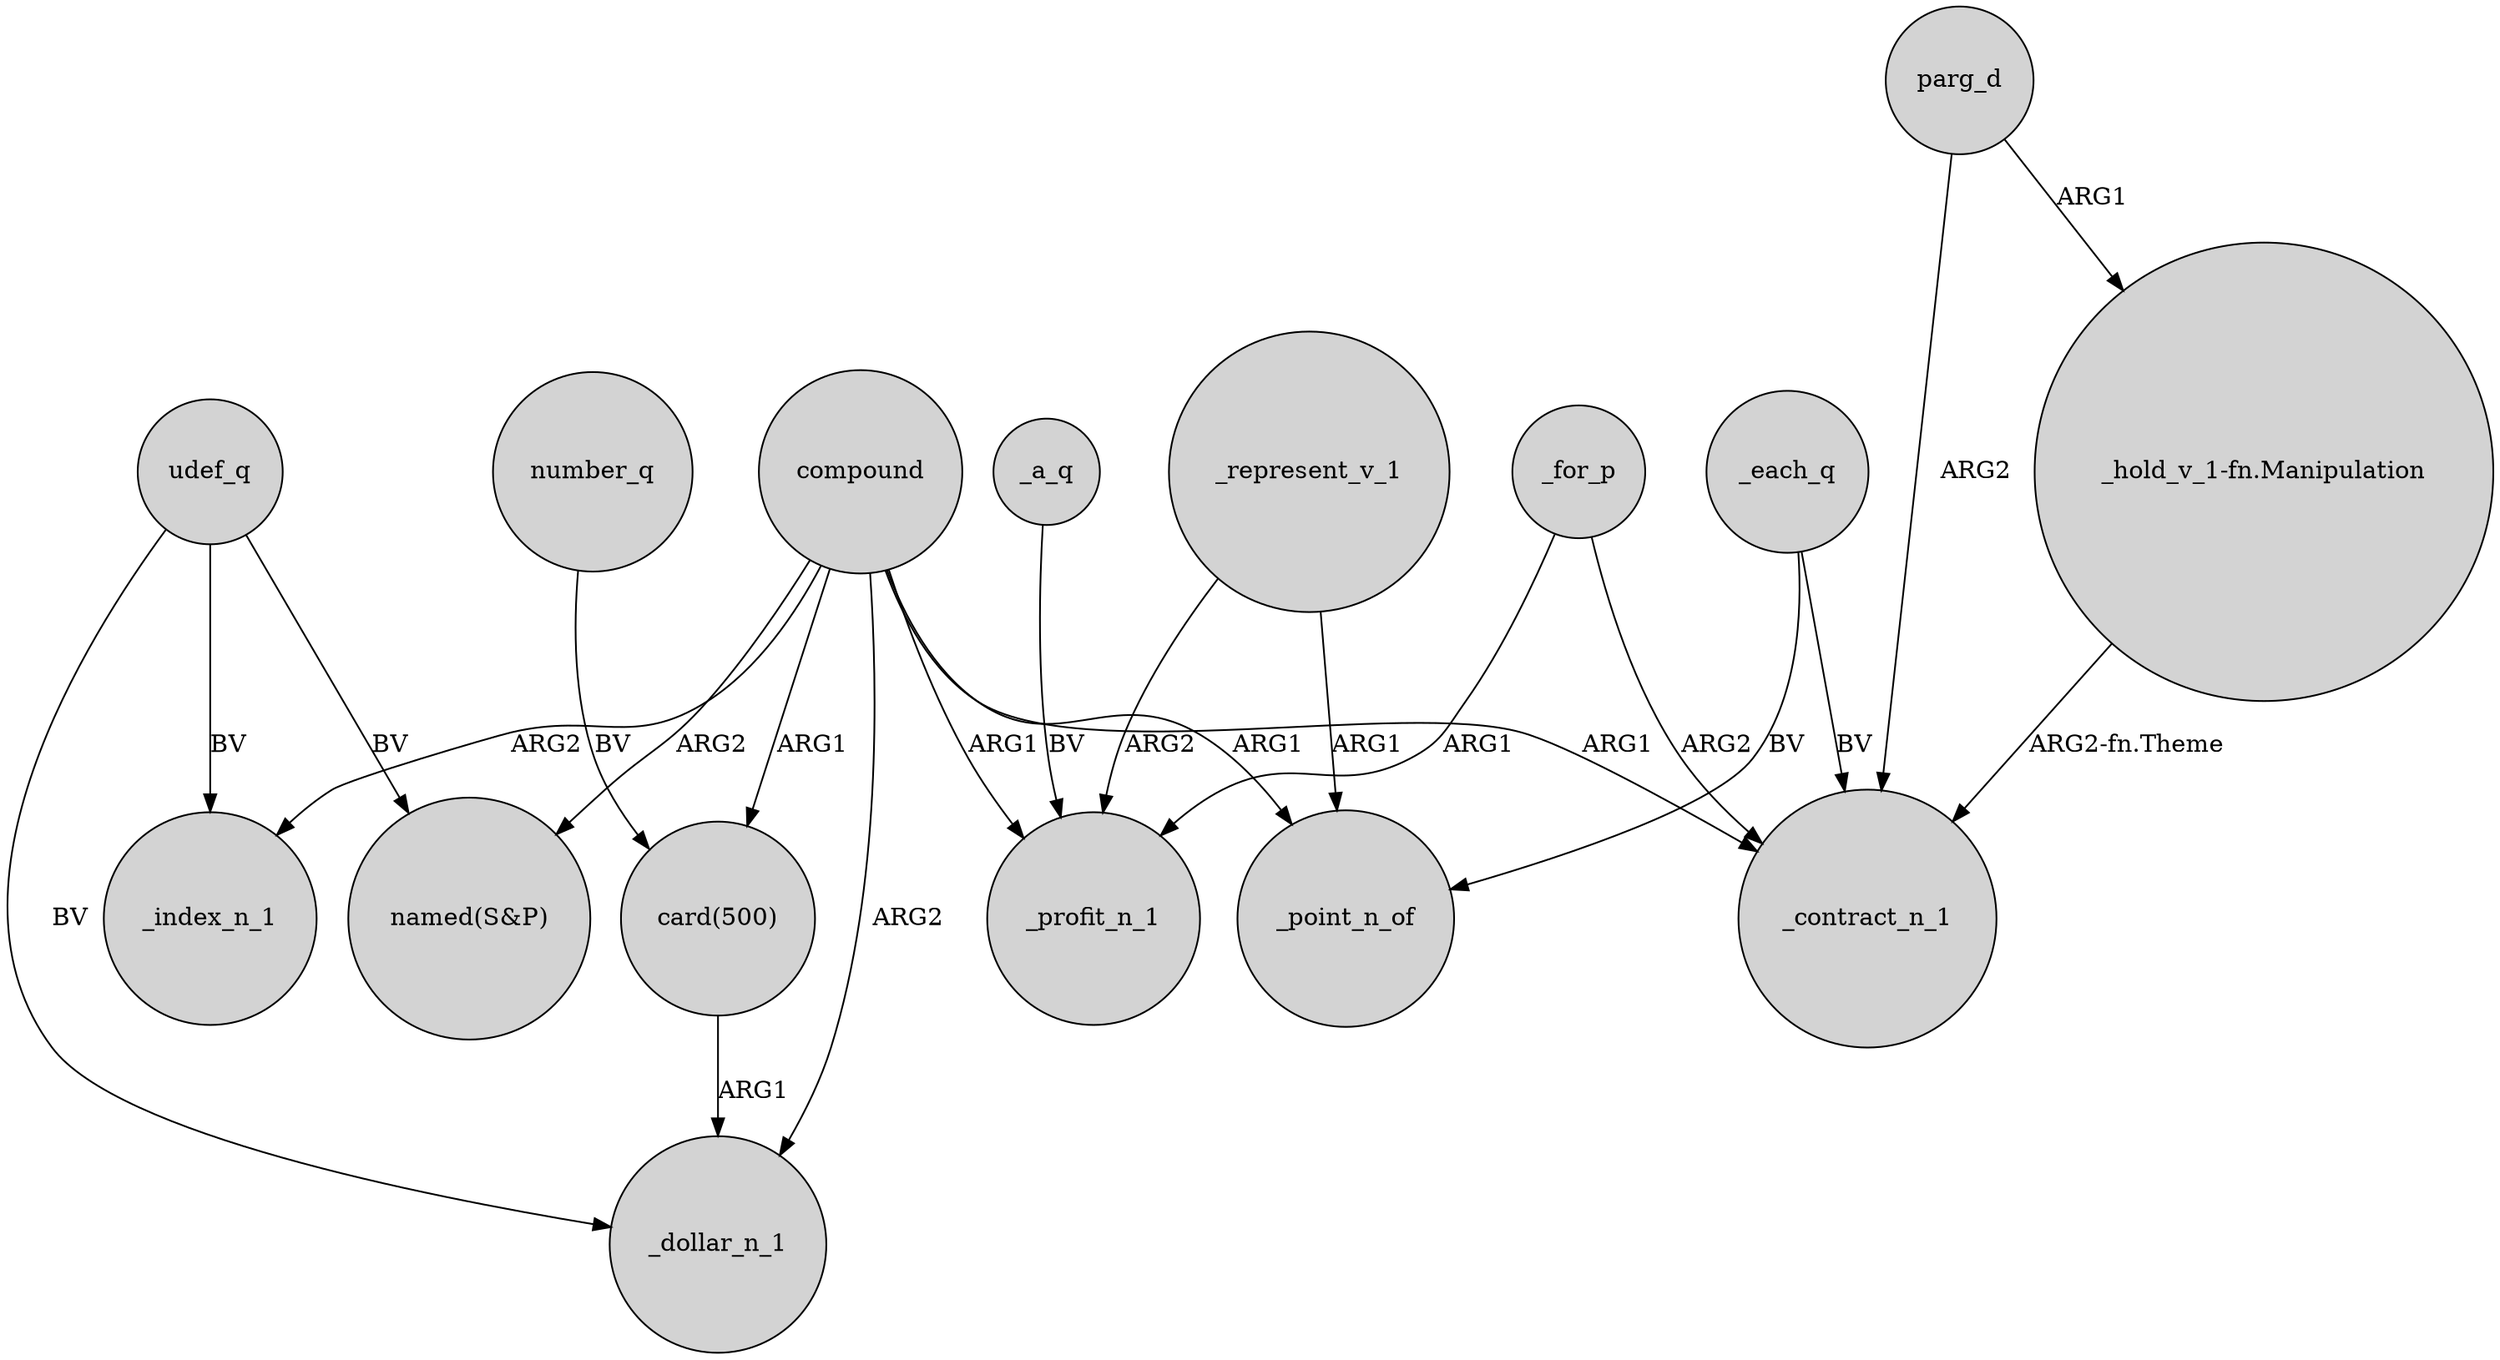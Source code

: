 digraph {
	node [shape=circle style=filled]
	compound -> _index_n_1 [label=ARG2]
	_for_p -> _contract_n_1 [label=ARG2]
	compound -> _profit_n_1 [label=ARG1]
	"_hold_v_1-fn.Manipulation" -> _contract_n_1 [label="ARG2-fn.Theme"]
	udef_q -> "named(S&P)" [label=BV]
	udef_q -> _index_n_1 [label=BV]
	compound -> _contract_n_1 [label=ARG1]
	compound -> "card(500)" [label=ARG1]
	number_q -> "card(500)" [label=BV]
	compound -> _point_n_of [label=ARG1]
	_each_q -> _point_n_of [label=BV]
	parg_d -> "_hold_v_1-fn.Manipulation" [label=ARG1]
	parg_d -> _contract_n_1 [label=ARG2]
	_for_p -> _profit_n_1 [label=ARG1]
	_represent_v_1 -> _point_n_of [label=ARG1]
	_represent_v_1 -> _profit_n_1 [label=ARG2]
	compound -> "named(S&P)" [label=ARG2]
	compound -> _dollar_n_1 [label=ARG2]
	_each_q -> _contract_n_1 [label=BV]
	_a_q -> _profit_n_1 [label=BV]
	"card(500)" -> _dollar_n_1 [label=ARG1]
	udef_q -> _dollar_n_1 [label=BV]
}
